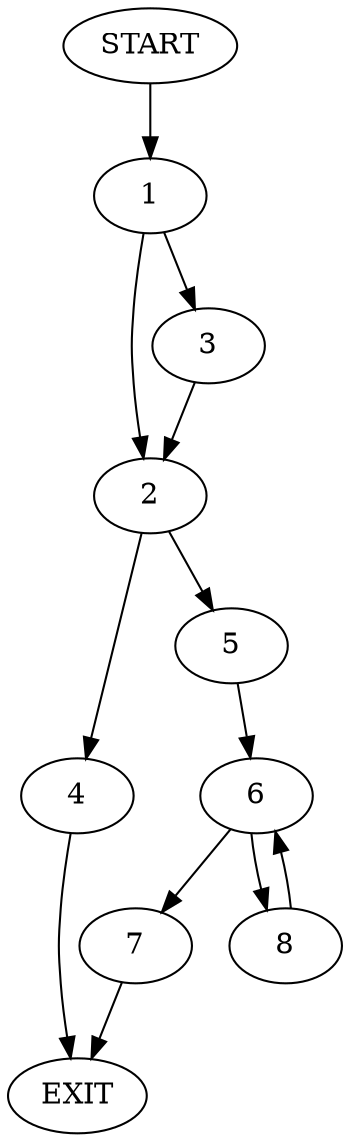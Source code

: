 digraph {
0 [label="START"]
9 [label="EXIT"]
0 -> 1
1 -> 2
1 -> 3
2 -> 4
2 -> 5
3 -> 2
4 -> 9
5 -> 6
6 -> 7
6 -> 8
7 -> 9
8 -> 6
}
